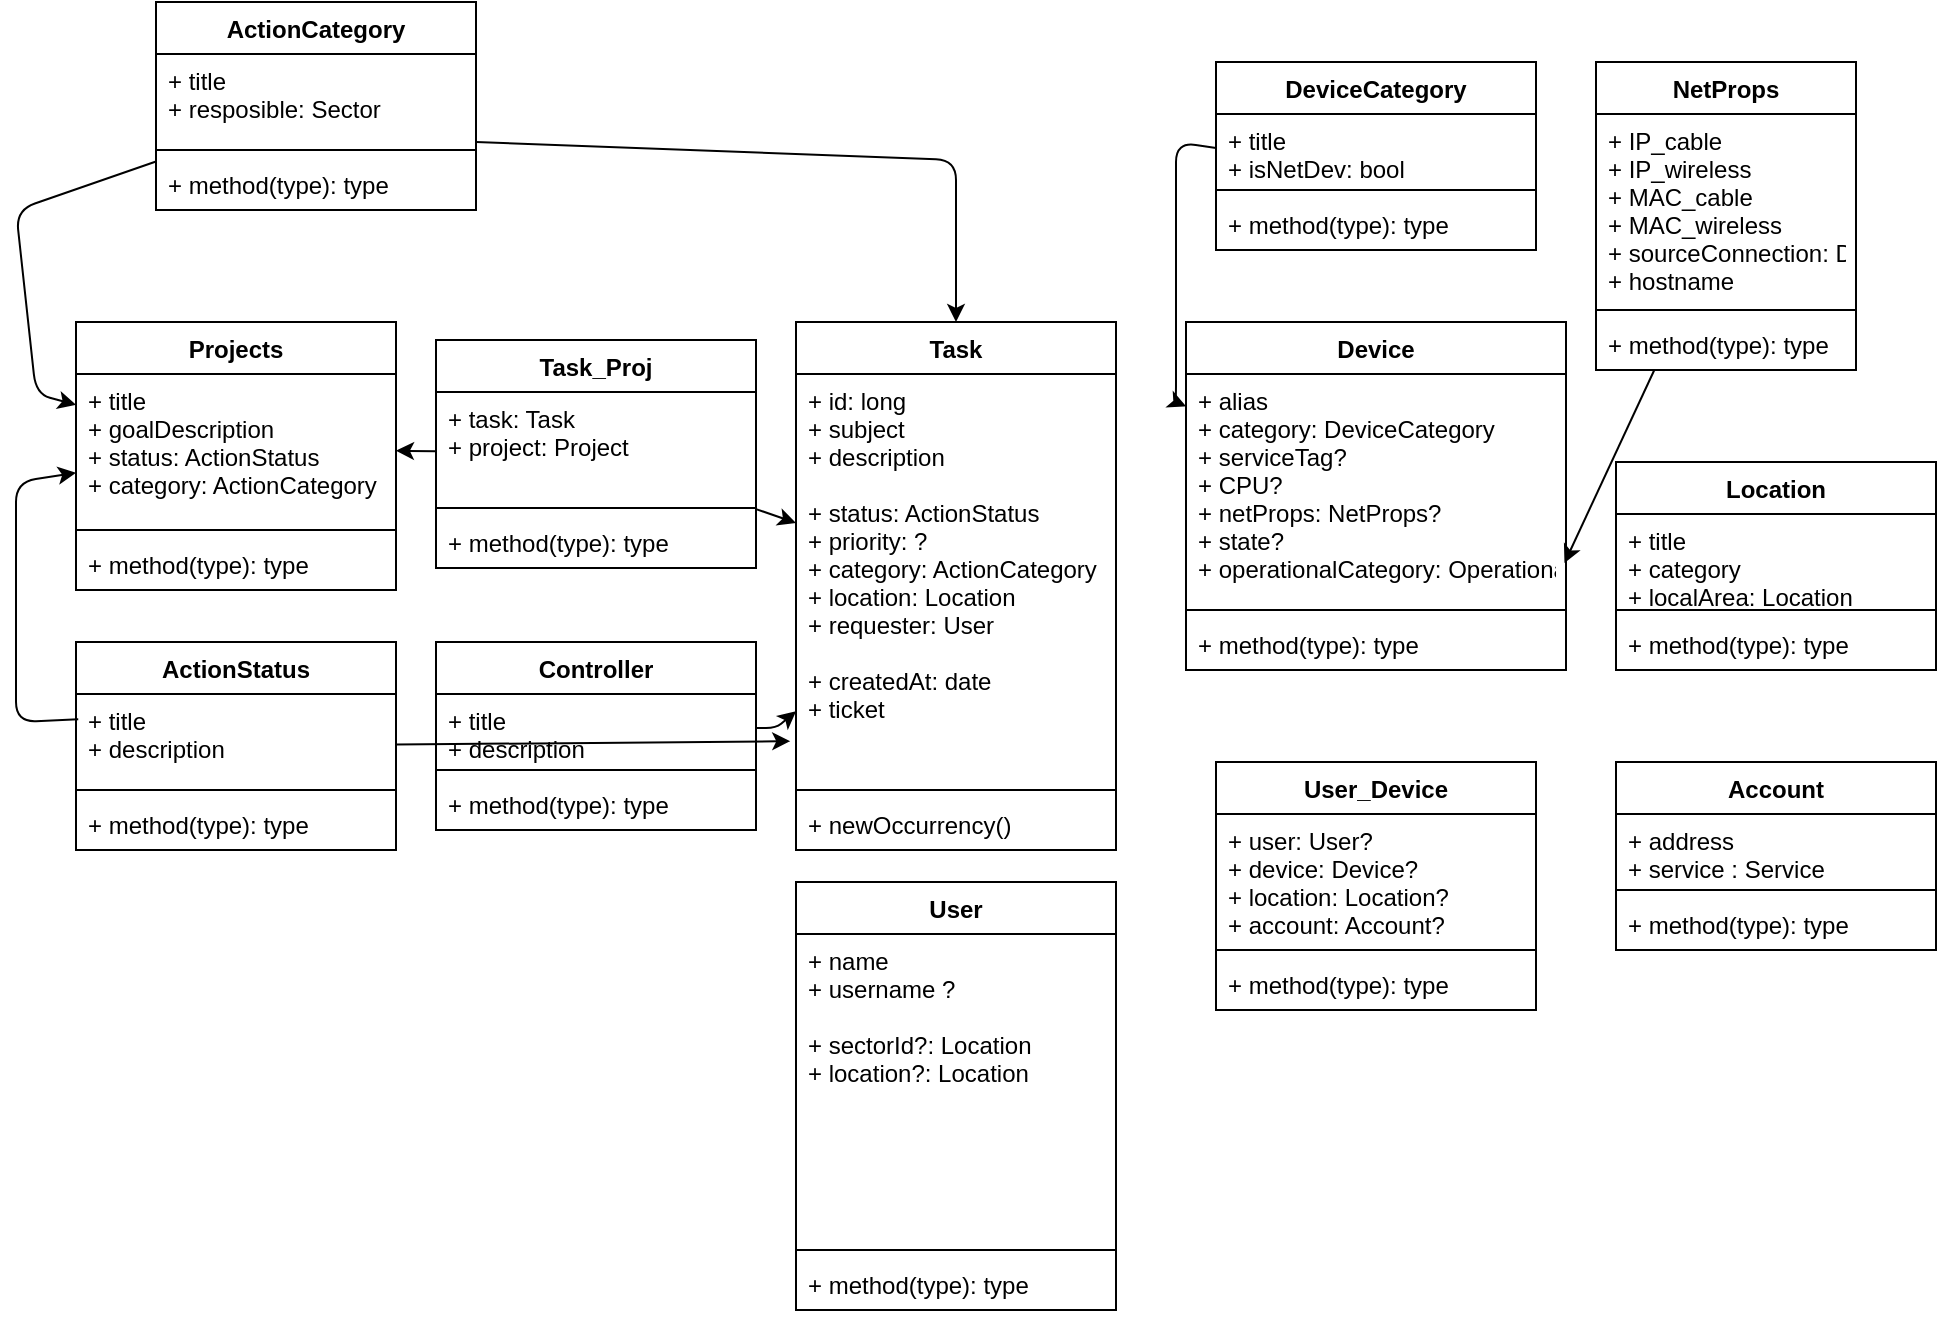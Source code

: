 <mxfile>
    <diagram id="UMXisisd2jwiORBCvBPj" name="Page-1">
        <mxGraphModel dx="1308" dy="1903" grid="1" gridSize="10" guides="1" tooltips="1" connect="1" arrows="1" fold="1" page="1" pageScale="1" pageWidth="850" pageHeight="1100" math="0" shadow="0">
            <root>
                <mxCell id="0"/>
                <mxCell id="1" value="Main entities" parent="0"/>
                <mxCell id="2" value="Task" style="swimlane;fontStyle=1;align=center;verticalAlign=top;childLayout=stackLayout;horizontal=1;startSize=26;horizontalStack=0;resizeParent=1;resizeParentMax=0;resizeLast=0;collapsible=1;marginBottom=0;" parent="1" vertex="1">
                    <mxGeometry x="200" y="100" width="160" height="264" as="geometry"/>
                </mxCell>
                <mxCell id="3" value="+ id: long&#10;+ subject&#10;+ description&#10;&#10;+ status: ActionStatus&#10;+ priority: ?&#10;+ category: ActionCategory&#10;+ location: Location&#10;+ requester: User&#10;&#10;+ createdAt: date&#10;+ ticket" style="text;strokeColor=none;fillColor=none;align=left;verticalAlign=top;spacingLeft=4;spacingRight=4;overflow=hidden;rotatable=0;points=[[0,0.5],[1,0.5]];portConstraint=eastwest;" parent="2" vertex="1">
                    <mxGeometry y="26" width="160" height="204" as="geometry"/>
                </mxCell>
                <mxCell id="4" value="" style="line;strokeWidth=1;fillColor=none;align=left;verticalAlign=middle;spacingTop=-1;spacingLeft=3;spacingRight=3;rotatable=0;labelPosition=right;points=[];portConstraint=eastwest;" parent="2" vertex="1">
                    <mxGeometry y="230" width="160" height="8" as="geometry"/>
                </mxCell>
                <mxCell id="5" value="+ newOccurrency()" style="text;strokeColor=none;fillColor=none;align=left;verticalAlign=top;spacingLeft=4;spacingRight=4;overflow=hidden;rotatable=0;points=[[0,0.5],[1,0.5]];portConstraint=eastwest;" parent="2" vertex="1">
                    <mxGeometry y="238" width="160" height="26" as="geometry"/>
                </mxCell>
                <mxCell id="11" value="User" style="swimlane;fontStyle=1;align=center;verticalAlign=top;childLayout=stackLayout;horizontal=1;startSize=26;horizontalStack=0;resizeParent=1;resizeParentMax=0;resizeLast=0;collapsible=1;marginBottom=0;" parent="1" vertex="1">
                    <mxGeometry x="200" y="380" width="160" height="214" as="geometry"/>
                </mxCell>
                <mxCell id="12" value="+ name&#10;+ username ?&#10;&#10;+ sectorId?: Location&#10;+ location?: Location" style="text;strokeColor=none;fillColor=none;align=left;verticalAlign=top;spacingLeft=4;spacingRight=4;overflow=hidden;rotatable=0;points=[[0,0.5],[1,0.5]];portConstraint=eastwest;" parent="11" vertex="1">
                    <mxGeometry y="26" width="160" height="154" as="geometry"/>
                </mxCell>
                <mxCell id="13" value="" style="line;strokeWidth=1;fillColor=none;align=left;verticalAlign=middle;spacingTop=-1;spacingLeft=3;spacingRight=3;rotatable=0;labelPosition=right;points=[];portConstraint=eastwest;" parent="11" vertex="1">
                    <mxGeometry y="180" width="160" height="8" as="geometry"/>
                </mxCell>
                <mxCell id="14" value="+ method(type): type" style="text;strokeColor=none;fillColor=none;align=left;verticalAlign=top;spacingLeft=4;spacingRight=4;overflow=hidden;rotatable=0;points=[[0,0.5],[1,0.5]];portConstraint=eastwest;" parent="11" vertex="1">
                    <mxGeometry y="188" width="160" height="26" as="geometry"/>
                </mxCell>
                <mxCell id="19" value="Location" style="swimlane;fontStyle=1;align=center;verticalAlign=top;childLayout=stackLayout;horizontal=1;startSize=26;horizontalStack=0;resizeParent=1;resizeParentMax=0;resizeLast=0;collapsible=1;marginBottom=0;" parent="1" vertex="1">
                    <mxGeometry x="610" y="170" width="160" height="104" as="geometry"/>
                </mxCell>
                <mxCell id="20" value="+ title&#10;+ category&#10;+ localArea: Location&#10;" style="text;strokeColor=none;fillColor=none;align=left;verticalAlign=top;spacingLeft=4;spacingRight=4;overflow=hidden;rotatable=0;points=[[0,0.5],[1,0.5]];portConstraint=eastwest;" parent="19" vertex="1">
                    <mxGeometry y="26" width="160" height="44" as="geometry"/>
                </mxCell>
                <mxCell id="21" value="" style="line;strokeWidth=1;fillColor=none;align=left;verticalAlign=middle;spacingTop=-1;spacingLeft=3;spacingRight=3;rotatable=0;labelPosition=right;points=[];portConstraint=eastwest;" parent="19" vertex="1">
                    <mxGeometry y="70" width="160" height="8" as="geometry"/>
                </mxCell>
                <mxCell id="22" value="+ method(type): type" style="text;strokeColor=none;fillColor=none;align=left;verticalAlign=top;spacingLeft=4;spacingRight=4;overflow=hidden;rotatable=0;points=[[0,0.5],[1,0.5]];portConstraint=eastwest;" parent="19" vertex="1">
                    <mxGeometry y="78" width="160" height="26" as="geometry"/>
                </mxCell>
                <mxCell id="23" value="User_Device" style="swimlane;fontStyle=1;align=center;verticalAlign=top;childLayout=stackLayout;horizontal=1;startSize=26;horizontalStack=0;resizeParent=1;resizeParentMax=0;resizeLast=0;collapsible=1;marginBottom=0;" parent="1" vertex="1">
                    <mxGeometry x="410" y="320" width="160" height="124" as="geometry"/>
                </mxCell>
                <mxCell id="24" value="+ user: User?&#10;+ device: Device?&#10;+ location: Location?&#10;+ account: Account?" style="text;strokeColor=none;fillColor=none;align=left;verticalAlign=top;spacingLeft=4;spacingRight=4;overflow=hidden;rotatable=0;points=[[0,0.5],[1,0.5]];portConstraint=eastwest;" parent="23" vertex="1">
                    <mxGeometry y="26" width="160" height="64" as="geometry"/>
                </mxCell>
                <mxCell id="25" value="" style="line;strokeWidth=1;fillColor=none;align=left;verticalAlign=middle;spacingTop=-1;spacingLeft=3;spacingRight=3;rotatable=0;labelPosition=right;points=[];portConstraint=eastwest;" parent="23" vertex="1">
                    <mxGeometry y="90" width="160" height="8" as="geometry"/>
                </mxCell>
                <mxCell id="26" value="+ method(type): type" style="text;strokeColor=none;fillColor=none;align=left;verticalAlign=top;spacingLeft=4;spacingRight=4;overflow=hidden;rotatable=0;points=[[0,0.5],[1,0.5]];portConstraint=eastwest;" parent="23" vertex="1">
                    <mxGeometry y="98" width="160" height="26" as="geometry"/>
                </mxCell>
                <mxCell id="27" value="Device" style="swimlane;fontStyle=1;align=center;verticalAlign=top;childLayout=stackLayout;horizontal=1;startSize=26;horizontalStack=0;resizeParent=1;resizeParentMax=0;resizeLast=0;collapsible=1;marginBottom=0;" parent="1" vertex="1">
                    <mxGeometry x="395" y="100" width="190" height="174" as="geometry"/>
                </mxCell>
                <mxCell id="28" value="+ alias&#10;+ category: DeviceCategory&#10;+ serviceTag?&#10;+ CPU?&#10;+ netProps: NetProps?&#10;+ state?&#10;+ operationalCategory: OperationalCategory?" style="text;strokeColor=none;fillColor=none;align=left;verticalAlign=top;spacingLeft=4;spacingRight=4;overflow=hidden;rotatable=0;points=[[0,0.5],[1,0.5]];portConstraint=eastwest;" parent="27" vertex="1">
                    <mxGeometry y="26" width="190" height="114" as="geometry"/>
                </mxCell>
                <mxCell id="29" value="" style="line;strokeWidth=1;fillColor=none;align=left;verticalAlign=middle;spacingTop=-1;spacingLeft=3;spacingRight=3;rotatable=0;labelPosition=right;points=[];portConstraint=eastwest;" parent="27" vertex="1">
                    <mxGeometry y="140" width="190" height="8" as="geometry"/>
                </mxCell>
                <mxCell id="30" value="+ method(type): type" style="text;strokeColor=none;fillColor=none;align=left;verticalAlign=top;spacingLeft=4;spacingRight=4;overflow=hidden;rotatable=0;points=[[0,0.5],[1,0.5]];portConstraint=eastwest;" parent="27" vertex="1">
                    <mxGeometry y="148" width="190" height="26" as="geometry"/>
                </mxCell>
                <mxCell id="121" value="Projects" style="swimlane;fontStyle=1;align=center;verticalAlign=top;childLayout=stackLayout;horizontal=1;startSize=26;horizontalStack=0;resizeParent=1;resizeParentMax=0;resizeLast=0;collapsible=1;marginBottom=0;" parent="1" vertex="1">
                    <mxGeometry x="-160" y="100" width="160" height="134" as="geometry"/>
                </mxCell>
                <mxCell id="122" value="+ title&#10;+ goalDescription&#10;+ status: ActionStatus&#10;+ category: ActionCategory" style="text;strokeColor=none;fillColor=none;align=left;verticalAlign=top;spacingLeft=4;spacingRight=4;overflow=hidden;rotatable=0;points=[[0,0.5],[1,0.5]];portConstraint=eastwest;" parent="121" vertex="1">
                    <mxGeometry y="26" width="160" height="74" as="geometry"/>
                </mxCell>
                <mxCell id="123" value="" style="line;strokeWidth=1;fillColor=none;align=left;verticalAlign=middle;spacingTop=-1;spacingLeft=3;spacingRight=3;rotatable=0;labelPosition=right;points=[];portConstraint=eastwest;" parent="121" vertex="1">
                    <mxGeometry y="100" width="160" height="8" as="geometry"/>
                </mxCell>
                <mxCell id="124" value="+ method(type): type" style="text;strokeColor=none;fillColor=none;align=left;verticalAlign=top;spacingLeft=4;spacingRight=4;overflow=hidden;rotatable=0;points=[[0,0.5],[1,0.5]];portConstraint=eastwest;" parent="121" vertex="1">
                    <mxGeometry y="108" width="160" height="26" as="geometry"/>
                </mxCell>
                <mxCell id="125" style="edgeStyle=none;html=1;exitX=0.007;exitY=0.288;exitDx=0;exitDy=0;exitPerimeter=0;" parent="1" source="78" target="122" edge="1">
                    <mxGeometry relative="1" as="geometry">
                        <Array as="points">
                            <mxPoint x="-190" y="300"/>
                            <mxPoint x="-190" y="180"/>
                        </Array>
                    </mxGeometry>
                </mxCell>
                <mxCell id="126" style="edgeStyle=none;html=1;" parent="1" source="97" target="122" edge="1">
                    <mxGeometry relative="1" as="geometry">
                        <Array as="points">
                            <mxPoint x="-190" y="44"/>
                            <mxPoint x="-180" y="136"/>
                        </Array>
                    </mxGeometry>
                </mxCell>
                <mxCell id="131" style="edgeStyle=none;html=1;" parent="1" source="127" target="3" edge="1">
                    <mxGeometry relative="1" as="geometry"/>
                </mxCell>
                <mxCell id="132" style="edgeStyle=none;html=1;" parent="1" source="127" target="122" edge="1">
                    <mxGeometry relative="1" as="geometry"/>
                </mxCell>
                <mxCell id="127" value="Task_Proj" style="swimlane;fontStyle=1;align=center;verticalAlign=top;childLayout=stackLayout;horizontal=1;startSize=26;horizontalStack=0;resizeParent=1;resizeParentMax=0;resizeLast=0;collapsible=1;marginBottom=0;" parent="1" vertex="1">
                    <mxGeometry x="20" y="109" width="160" height="114" as="geometry"/>
                </mxCell>
                <mxCell id="128" value="+ task: Task&#10;+ project: Project" style="text;strokeColor=none;fillColor=none;align=left;verticalAlign=top;spacingLeft=4;spacingRight=4;overflow=hidden;rotatable=0;points=[[0,0.5],[1,0.5]];portConstraint=eastwest;" parent="127" vertex="1">
                    <mxGeometry y="26" width="160" height="54" as="geometry"/>
                </mxCell>
                <mxCell id="129" value="" style="line;strokeWidth=1;fillColor=none;align=left;verticalAlign=middle;spacingTop=-1;spacingLeft=3;spacingRight=3;rotatable=0;labelPosition=right;points=[];portConstraint=eastwest;" parent="127" vertex="1">
                    <mxGeometry y="80" width="160" height="8" as="geometry"/>
                </mxCell>
                <mxCell id="130" value="+ method(type): type" style="text;strokeColor=none;fillColor=none;align=left;verticalAlign=top;spacingLeft=4;spacingRight=4;overflow=hidden;rotatable=0;points=[[0,0.5],[1,0.5]];portConstraint=eastwest;" parent="127" vertex="1">
                    <mxGeometry y="88" width="160" height="26" as="geometry"/>
                </mxCell>
                <mxCell id="tQiPUJDqcKYQ6oQ5Wf9f-132" value="Controller" style="swimlane;fontStyle=1;align=center;verticalAlign=top;childLayout=stackLayout;horizontal=1;startSize=26;horizontalStack=0;resizeParent=1;resizeParentMax=0;resizeLast=0;collapsible=1;marginBottom=0;" parent="1" vertex="1">
                    <mxGeometry x="20" y="260" width="160" height="94" as="geometry"/>
                </mxCell>
                <mxCell id="tQiPUJDqcKYQ6oQ5Wf9f-133" value="+ title&#10;+ description" style="text;strokeColor=none;fillColor=none;align=left;verticalAlign=top;spacingLeft=4;spacingRight=4;overflow=hidden;rotatable=0;points=[[0,0.5],[1,0.5]];portConstraint=eastwest;" parent="tQiPUJDqcKYQ6oQ5Wf9f-132" vertex="1">
                    <mxGeometry y="26" width="160" height="34" as="geometry"/>
                </mxCell>
                <mxCell id="tQiPUJDqcKYQ6oQ5Wf9f-134" value="" style="line;strokeWidth=1;fillColor=none;align=left;verticalAlign=middle;spacingTop=-1;spacingLeft=3;spacingRight=3;rotatable=0;labelPosition=right;points=[];portConstraint=eastwest;" parent="tQiPUJDqcKYQ6oQ5Wf9f-132" vertex="1">
                    <mxGeometry y="60" width="160" height="8" as="geometry"/>
                </mxCell>
                <mxCell id="tQiPUJDqcKYQ6oQ5Wf9f-135" value="+ method(type): type" style="text;strokeColor=none;fillColor=none;align=left;verticalAlign=top;spacingLeft=4;spacingRight=4;overflow=hidden;rotatable=0;points=[[0,0.5],[1,0.5]];portConstraint=eastwest;" parent="tQiPUJDqcKYQ6oQ5Wf9f-132" vertex="1">
                    <mxGeometry y="68" width="160" height="26" as="geometry"/>
                </mxCell>
                <mxCell id="tQiPUJDqcKYQ6oQ5Wf9f-136" style="edgeStyle=none;html=1;" parent="1" source="tQiPUJDqcKYQ6oQ5Wf9f-133" target="3" edge="1">
                    <mxGeometry relative="1" as="geometry">
                        <Array as="points">
                            <mxPoint x="190" y="303"/>
                        </Array>
                    </mxGeometry>
                </mxCell>
                <mxCell id="tQiPUJDqcKYQ6oQ5Wf9f-137" value="Account" style="swimlane;fontStyle=1;align=center;verticalAlign=top;childLayout=stackLayout;horizontal=1;startSize=26;horizontalStack=0;resizeParent=1;resizeParentMax=0;resizeLast=0;collapsible=1;marginBottom=0;" parent="1" vertex="1">
                    <mxGeometry x="610" y="320" width="160" height="94" as="geometry"/>
                </mxCell>
                <mxCell id="tQiPUJDqcKYQ6oQ5Wf9f-138" value="+ address&#10;+ service : Service" style="text;strokeColor=none;fillColor=none;align=left;verticalAlign=top;spacingLeft=4;spacingRight=4;overflow=hidden;rotatable=0;points=[[0,0.5],[1,0.5]];portConstraint=eastwest;" parent="tQiPUJDqcKYQ6oQ5Wf9f-137" vertex="1">
                    <mxGeometry y="26" width="160" height="34" as="geometry"/>
                </mxCell>
                <mxCell id="tQiPUJDqcKYQ6oQ5Wf9f-139" value="" style="line;strokeWidth=1;fillColor=none;align=left;verticalAlign=middle;spacingTop=-1;spacingLeft=3;spacingRight=3;rotatable=0;labelPosition=right;points=[];portConstraint=eastwest;" parent="tQiPUJDqcKYQ6oQ5Wf9f-137" vertex="1">
                    <mxGeometry y="60" width="160" height="8" as="geometry"/>
                </mxCell>
                <mxCell id="tQiPUJDqcKYQ6oQ5Wf9f-140" value="+ method(type): type" style="text;strokeColor=none;fillColor=none;align=left;verticalAlign=top;spacingLeft=4;spacingRight=4;overflow=hidden;rotatable=0;points=[[0,0.5],[1,0.5]];portConstraint=eastwest;" parent="tQiPUJDqcKYQ6oQ5Wf9f-137" vertex="1">
                    <mxGeometry y="68" width="160" height="26" as="geometry"/>
                </mxCell>
                <mxCell id="71" value="Secondary" parent="0"/>
                <mxCell id="102" style="edgeStyle=none;html=1;entryX=-0.018;entryY=0.9;entryDx=0;entryDy=0;entryPerimeter=0;" parent="71" source="77" target="3" edge="1">
                    <mxGeometry relative="1" as="geometry"/>
                </mxCell>
                <mxCell id="77" value="ActionStatus" style="swimlane;fontStyle=1;align=center;verticalAlign=top;childLayout=stackLayout;horizontal=1;startSize=26;horizontalStack=0;resizeParent=1;resizeParentMax=0;resizeLast=0;collapsible=1;marginBottom=0;" parent="71" vertex="1">
                    <mxGeometry x="-160" y="260" width="160" height="104" as="geometry"/>
                </mxCell>
                <mxCell id="78" value="+ title&#10;+ description" style="text;strokeColor=none;fillColor=none;align=left;verticalAlign=top;spacingLeft=4;spacingRight=4;overflow=hidden;rotatable=0;points=[[0,0.5],[1,0.5]];portConstraint=eastwest;" parent="77" vertex="1">
                    <mxGeometry y="26" width="160" height="44" as="geometry"/>
                </mxCell>
                <mxCell id="79" value="" style="line;strokeWidth=1;fillColor=none;align=left;verticalAlign=middle;spacingTop=-1;spacingLeft=3;spacingRight=3;rotatable=0;labelPosition=right;points=[];portConstraint=eastwest;" parent="77" vertex="1">
                    <mxGeometry y="70" width="160" height="8" as="geometry"/>
                </mxCell>
                <mxCell id="80" value="+ method(type): type" style="text;strokeColor=none;fillColor=none;align=left;verticalAlign=top;spacingLeft=4;spacingRight=4;overflow=hidden;rotatable=0;points=[[0,0.5],[1,0.5]];portConstraint=eastwest;" parent="77" vertex="1">
                    <mxGeometry y="78" width="160" height="26" as="geometry"/>
                </mxCell>
                <mxCell id="101" style="edgeStyle=none;html=1;entryX=0.5;entryY=0;entryDx=0;entryDy=0;" parent="71" target="2" edge="1">
                    <mxGeometry relative="1" as="geometry">
                        <mxPoint x="40" y="10" as="sourcePoint"/>
                        <Array as="points">
                            <mxPoint x="280" y="19"/>
                        </Array>
                    </mxGeometry>
                </mxCell>
                <mxCell id="97" value="ActionCategory" style="swimlane;fontStyle=1;align=center;verticalAlign=top;childLayout=stackLayout;horizontal=1;startSize=26;horizontalStack=0;resizeParent=1;resizeParentMax=0;resizeLast=0;collapsible=1;marginBottom=0;" parent="71" vertex="1">
                    <mxGeometry x="-120" y="-60" width="160" height="104" as="geometry"/>
                </mxCell>
                <mxCell id="98" value="+ title&#10;+ resposible: Sector" style="text;strokeColor=none;fillColor=none;align=left;verticalAlign=top;spacingLeft=4;spacingRight=4;overflow=hidden;rotatable=0;points=[[0,0.5],[1,0.5]];portConstraint=eastwest;" parent="97" vertex="1">
                    <mxGeometry y="26" width="160" height="44" as="geometry"/>
                </mxCell>
                <mxCell id="99" value="" style="line;strokeWidth=1;fillColor=none;align=left;verticalAlign=middle;spacingTop=-1;spacingLeft=3;spacingRight=3;rotatable=0;labelPosition=right;points=[];portConstraint=eastwest;" parent="97" vertex="1">
                    <mxGeometry y="70" width="160" height="8" as="geometry"/>
                </mxCell>
                <mxCell id="100" value="+ method(type): type" style="text;strokeColor=none;fillColor=none;align=left;verticalAlign=top;spacingLeft=4;spacingRight=4;overflow=hidden;rotatable=0;points=[[0,0.5],[1,0.5]];portConstraint=eastwest;" parent="97" vertex="1">
                    <mxGeometry y="78" width="160" height="26" as="geometry"/>
                </mxCell>
                <mxCell id="107" style="edgeStyle=none;html=1;entryX=0.996;entryY=0.829;entryDx=0;entryDy=0;entryPerimeter=0;" parent="71" source="103" target="28" edge="1">
                    <mxGeometry relative="1" as="geometry">
                        <mxPoint x="590" y="390" as="targetPoint"/>
                    </mxGeometry>
                </mxCell>
                <mxCell id="103" value="NetProps" style="swimlane;fontStyle=1;align=center;verticalAlign=top;childLayout=stackLayout;horizontal=1;startSize=26;horizontalStack=0;resizeParent=1;resizeParentMax=0;resizeLast=0;collapsible=1;marginBottom=0;" parent="71" vertex="1">
                    <mxGeometry x="600" y="-30" width="130" height="154" as="geometry"/>
                </mxCell>
                <mxCell id="104" value="+ IP_cable&#10;+ IP_wireless&#10;+ MAC_cable&#10;+ MAC_wireless&#10;+ sourceConnection: Device&#10;+ hostname&#10;" style="text;strokeColor=none;fillColor=none;align=left;verticalAlign=top;spacingLeft=4;spacingRight=4;overflow=hidden;rotatable=0;points=[[0,0.5],[1,0.5]];portConstraint=eastwest;" parent="103" vertex="1">
                    <mxGeometry y="26" width="130" height="94" as="geometry"/>
                </mxCell>
                <mxCell id="105" value="" style="line;strokeWidth=1;fillColor=none;align=left;verticalAlign=middle;spacingTop=-1;spacingLeft=3;spacingRight=3;rotatable=0;labelPosition=right;points=[];portConstraint=eastwest;" parent="103" vertex="1">
                    <mxGeometry y="120" width="130" height="8" as="geometry"/>
                </mxCell>
                <mxCell id="106" value="+ method(type): type" style="text;strokeColor=none;fillColor=none;align=left;verticalAlign=top;spacingLeft=4;spacingRight=4;overflow=hidden;rotatable=0;points=[[0,0.5],[1,0.5]];portConstraint=eastwest;" parent="103" vertex="1">
                    <mxGeometry y="128" width="130" height="26" as="geometry"/>
                </mxCell>
                <mxCell id="112" style="edgeStyle=none;html=1;exitX=0;exitY=0.5;exitDx=0;exitDy=0;" parent="71" source="109" target="28" edge="1">
                    <mxGeometry relative="1" as="geometry">
                        <Array as="points">
                            <mxPoint x="390" y="10"/>
                            <mxPoint x="390" y="140"/>
                        </Array>
                    </mxGeometry>
                </mxCell>
                <mxCell id="108" value="DeviceCategory" style="swimlane;fontStyle=1;align=center;verticalAlign=top;childLayout=stackLayout;horizontal=1;startSize=26;horizontalStack=0;resizeParent=1;resizeParentMax=0;resizeLast=0;collapsible=1;marginBottom=0;" parent="71" vertex="1">
                    <mxGeometry x="410" y="-30" width="160" height="94" as="geometry"/>
                </mxCell>
                <mxCell id="109" value="+ title&#10;+ isNetDev: bool" style="text;strokeColor=none;fillColor=none;align=left;verticalAlign=top;spacingLeft=4;spacingRight=4;overflow=hidden;rotatable=0;points=[[0,0.5],[1,0.5]];portConstraint=eastwest;" parent="108" vertex="1">
                    <mxGeometry y="26" width="160" height="34" as="geometry"/>
                </mxCell>
                <mxCell id="110" value="" style="line;strokeWidth=1;fillColor=none;align=left;verticalAlign=middle;spacingTop=-1;spacingLeft=3;spacingRight=3;rotatable=0;labelPosition=right;points=[];portConstraint=eastwest;" parent="108" vertex="1">
                    <mxGeometry y="60" width="160" height="8" as="geometry"/>
                </mxCell>
                <mxCell id="111" value="+ method(type): type" style="text;strokeColor=none;fillColor=none;align=left;verticalAlign=top;spacingLeft=4;spacingRight=4;overflow=hidden;rotatable=0;points=[[0,0.5],[1,0.5]];portConstraint=eastwest;" parent="108" vertex="1">
                    <mxGeometry y="68" width="160" height="26" as="geometry"/>
                </mxCell>
            </root>
        </mxGraphModel>
    </diagram>
    <diagram id="T7YQMQjCk2vM0kZvqVR7" name="Page-2">
        <mxGraphModel dx="1027" dy="604" grid="1" gridSize="10" guides="1" tooltips="1" connect="1" arrows="1" fold="1" page="1" pageScale="1" pageWidth="850" pageHeight="1100" math="0" shadow="0">
            <root>
                <mxCell id="-oGAFRiH_rFkOvPNdLcM-0"/>
                <mxCell id="-oGAFRiH_rFkOvPNdLcM-1" parent="-oGAFRiH_rFkOvPNdLcM-0"/>
            </root>
        </mxGraphModel>
    </diagram>
</mxfile>